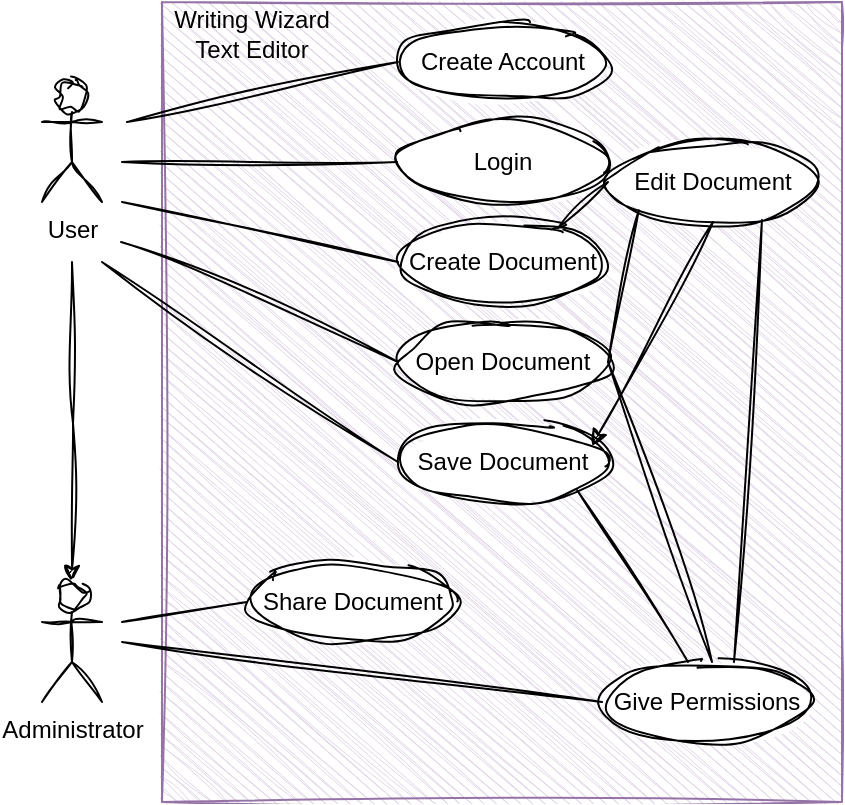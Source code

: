 <mxfile version="23.1.7" type="device">
  <diagram id="ZeHDCeE4_y-EtrTfS3ZG" name="Page-1">
    <mxGraphModel dx="1114" dy="558" grid="1" gridSize="10" guides="1" tooltips="1" connect="1" arrows="1" fold="1" page="1" pageScale="1" pageWidth="850" pageHeight="1100" math="0" shadow="0">
      <root>
        <mxCell id="0" />
        <mxCell id="1" parent="0" />
        <mxCell id="chG4_EFRko5PFYaDqYr2-13" value="" style="edgeStyle=orthogonalEdgeStyle;rounded=0;orthogonalLoop=1;jettySize=auto;html=1;sketch=1;curveFitting=1;jiggle=2;" edge="1" parent="1" target="chG4_EFRko5PFYaDqYr2-4">
          <mxGeometry relative="1" as="geometry">
            <mxPoint x="105" y="160" as="sourcePoint" />
          </mxGeometry>
        </mxCell>
        <mxCell id="chG4_EFRko5PFYaDqYr2-1" value="User" style="shape=umlActor;verticalLabelPosition=bottom;verticalAlign=top;html=1;outlineConnect=0;sketch=1;curveFitting=1;jiggle=2;" vertex="1" parent="1">
          <mxGeometry x="90" y="70" width="30" height="60" as="geometry" />
        </mxCell>
        <mxCell id="chG4_EFRko5PFYaDqYr2-3" value="" style="whiteSpace=wrap;html=1;direction=south;fillColor=#e1d5e7;strokeColor=#9673a6;sketch=1;curveFitting=1;jiggle=2;" vertex="1" parent="1">
          <mxGeometry x="150" y="30" width="340" height="400" as="geometry" />
        </mxCell>
        <mxCell id="chG4_EFRko5PFYaDqYr2-4" value="Administrator" style="shape=umlActor;verticalLabelPosition=bottom;verticalAlign=top;html=1;outlineConnect=0;sketch=1;curveFitting=1;jiggle=2;" vertex="1" parent="1">
          <mxGeometry x="90" y="320" width="30" height="60" as="geometry" />
        </mxCell>
        <mxCell id="chG4_EFRko5PFYaDqYr2-5" value="Create Account" style="ellipse;whiteSpace=wrap;html=1;sketch=1;curveFitting=1;jiggle=2;" vertex="1" parent="1">
          <mxGeometry x="268" y="40" width="105" height="40" as="geometry" />
        </mxCell>
        <mxCell id="chG4_EFRko5PFYaDqYr2-6" value="Writing Wizard Text Editor" style="text;html=1;align=center;verticalAlign=middle;whiteSpace=wrap;rounded=0;sketch=1;curveFitting=1;jiggle=2;" vertex="1" parent="1">
          <mxGeometry x="150" y="31" width="90" height="30" as="geometry" />
        </mxCell>
        <mxCell id="chG4_EFRko5PFYaDqYr2-7" value="Login" style="ellipse;whiteSpace=wrap;html=1;sketch=1;curveFitting=1;jiggle=2;" vertex="1" parent="1">
          <mxGeometry x="267.5" y="90" width="105" height="40" as="geometry" />
        </mxCell>
        <mxCell id="chG4_EFRko5PFYaDqYr2-10" value="" style="endArrow=none;html=1;rounded=0;entryX=0;entryY=0.5;entryDx=0;entryDy=0;sketch=1;curveFitting=1;jiggle=2;" edge="1" parent="1" target="chG4_EFRko5PFYaDqYr2-5">
          <mxGeometry width="50" height="50" relative="1" as="geometry">
            <mxPoint x="132.5" y="90" as="sourcePoint" />
            <mxPoint x="192.5" y="60" as="targetPoint" />
          </mxGeometry>
        </mxCell>
        <mxCell id="chG4_EFRko5PFYaDqYr2-11" value="" style="endArrow=none;html=1;rounded=0;entryX=0;entryY=0.5;entryDx=0;entryDy=0;sketch=1;curveFitting=1;jiggle=2;" edge="1" parent="1" target="chG4_EFRko5PFYaDqYr2-7">
          <mxGeometry width="50" height="50" relative="1" as="geometry">
            <mxPoint x="130" y="110" as="sourcePoint" />
            <mxPoint x="202.5" y="70" as="targetPoint" />
          </mxGeometry>
        </mxCell>
        <mxCell id="chG4_EFRko5PFYaDqYr2-14" value="Create Document" style="ellipse;whiteSpace=wrap;html=1;sketch=1;curveFitting=1;jiggle=2;" vertex="1" parent="1">
          <mxGeometry x="268" y="140" width="105" height="40" as="geometry" />
        </mxCell>
        <mxCell id="chG4_EFRko5PFYaDqYr2-15" value="" style="endArrow=none;html=1;rounded=0;entryX=0;entryY=0.5;entryDx=0;entryDy=0;sketch=1;curveFitting=1;jiggle=2;" edge="1" parent="1" target="chG4_EFRko5PFYaDqYr2-14">
          <mxGeometry width="50" height="50" relative="1" as="geometry">
            <mxPoint x="130" y="130" as="sourcePoint" />
            <mxPoint x="192.5" y="140" as="targetPoint" />
          </mxGeometry>
        </mxCell>
        <mxCell id="chG4_EFRko5PFYaDqYr2-16" value="Edit Document" style="ellipse;whiteSpace=wrap;html=1;sketch=1;curveFitting=1;jiggle=2;" vertex="1" parent="1">
          <mxGeometry x="373" y="100" width="105" height="40" as="geometry" />
        </mxCell>
        <mxCell id="chG4_EFRko5PFYaDqYr2-18" value="" style="endArrow=none;html=1;rounded=0;entryX=0;entryY=0.5;entryDx=0;entryDy=0;exitX=0.762;exitY=0.075;exitDx=0;exitDy=0;exitPerimeter=0;sketch=1;curveFitting=1;jiggle=2;" edge="1" parent="1" source="chG4_EFRko5PFYaDqYr2-14" target="chG4_EFRko5PFYaDqYr2-16">
          <mxGeometry width="50" height="50" relative="1" as="geometry">
            <mxPoint x="297.5" y="159.5" as="sourcePoint" />
            <mxPoint x="360.5" y="159.5" as="targetPoint" />
          </mxGeometry>
        </mxCell>
        <mxCell id="chG4_EFRko5PFYaDqYr2-21" value="Open Document" style="ellipse;whiteSpace=wrap;html=1;sketch=1;curveFitting=1;jiggle=2;" vertex="1" parent="1">
          <mxGeometry x="268" y="190" width="105" height="40" as="geometry" />
        </mxCell>
        <mxCell id="chG4_EFRko5PFYaDqYr2-22" value="" style="endArrow=none;html=1;rounded=0;entryX=0;entryY=0.5;entryDx=0;entryDy=0;sketch=1;curveFitting=1;jiggle=2;" edge="1" parent="1" target="chG4_EFRko5PFYaDqYr2-21">
          <mxGeometry width="50" height="50" relative="1" as="geometry">
            <mxPoint x="129.5" y="150" as="sourcePoint" />
            <mxPoint x="192.5" y="180" as="targetPoint" />
          </mxGeometry>
        </mxCell>
        <mxCell id="chG4_EFRko5PFYaDqYr2-24" value="" style="endArrow=none;html=1;rounded=0;exitX=1;exitY=0.5;exitDx=0;exitDy=0;entryX=0;entryY=1;entryDx=0;entryDy=0;sketch=1;curveFitting=1;jiggle=2;" edge="1" parent="1" source="chG4_EFRko5PFYaDqYr2-21" target="chG4_EFRko5PFYaDqYr2-16">
          <mxGeometry width="50" height="50" relative="1" as="geometry">
            <mxPoint x="307.5" y="169.5" as="sourcePoint" />
            <mxPoint x="340" y="130" as="targetPoint" />
          </mxGeometry>
        </mxCell>
        <mxCell id="chG4_EFRko5PFYaDqYr2-27" value="Save Document" style="ellipse;whiteSpace=wrap;html=1;sketch=1;curveFitting=1;jiggle=2;" vertex="1" parent="1">
          <mxGeometry x="268" y="240" width="105" height="40" as="geometry" />
        </mxCell>
        <mxCell id="chG4_EFRko5PFYaDqYr2-29" value="" style="endArrow=none;html=1;rounded=0;entryX=0;entryY=0.5;entryDx=0;entryDy=0;sketch=1;curveFitting=1;jiggle=2;" edge="1" parent="1" target="chG4_EFRko5PFYaDqYr2-27">
          <mxGeometry width="50" height="50" relative="1" as="geometry">
            <mxPoint x="120" y="160" as="sourcePoint" />
            <mxPoint x="183.5" y="220" as="targetPoint" />
          </mxGeometry>
        </mxCell>
        <mxCell id="chG4_EFRko5PFYaDqYr2-32" value="" style="endArrow=classic;html=1;rounded=0;entryX=0.924;entryY=0.3;entryDx=0;entryDy=0;entryPerimeter=0;exitX=0.5;exitY=1;exitDx=0;exitDy=0;sketch=1;curveFitting=1;jiggle=2;" edge="1" parent="1" source="chG4_EFRko5PFYaDqYr2-16" target="chG4_EFRko5PFYaDqYr2-27">
          <mxGeometry width="50" height="50" relative="1" as="geometry">
            <mxPoint x="370" y="140" as="sourcePoint" />
            <mxPoint x="297.5" y="260" as="targetPoint" />
          </mxGeometry>
        </mxCell>
        <mxCell id="chG4_EFRko5PFYaDqYr2-34" value="Give Permissions" style="ellipse;whiteSpace=wrap;html=1;sketch=1;curveFitting=1;jiggle=2;" vertex="1" parent="1">
          <mxGeometry x="370" y="360" width="105" height="40" as="geometry" />
        </mxCell>
        <mxCell id="chG4_EFRko5PFYaDqYr2-35" value="" style="endArrow=none;html=1;rounded=0;entryX=0;entryY=0.5;entryDx=0;entryDy=0;sketch=1;curveFitting=1;jiggle=2;" edge="1" parent="1" target="chG4_EFRko5PFYaDqYr2-34">
          <mxGeometry width="50" height="50" relative="1" as="geometry">
            <mxPoint x="130" y="350" as="sourcePoint" />
            <mxPoint x="180" y="300" as="targetPoint" />
          </mxGeometry>
        </mxCell>
        <mxCell id="chG4_EFRko5PFYaDqYr2-37" value="Share Document" style="ellipse;whiteSpace=wrap;html=1;sketch=1;curveFitting=1;jiggle=2;" vertex="1" parent="1">
          <mxGeometry x="192.5" y="310" width="105" height="40" as="geometry" />
        </mxCell>
        <mxCell id="chG4_EFRko5PFYaDqYr2-38" value="" style="endArrow=none;html=1;rounded=0;entryX=0;entryY=0.5;entryDx=0;entryDy=0;sketch=1;curveFitting=1;jiggle=2;" edge="1" parent="1" target="chG4_EFRko5PFYaDqYr2-37">
          <mxGeometry width="50" height="50" relative="1" as="geometry">
            <mxPoint x="130" y="340" as="sourcePoint" />
            <mxPoint x="203" y="350" as="targetPoint" />
          </mxGeometry>
        </mxCell>
        <mxCell id="chG4_EFRko5PFYaDqYr2-40" value="" style="endArrow=none;html=1;rounded=0;entryX=0;entryY=0.5;entryDx=0;entryDy=0;exitX=0.733;exitY=0.975;exitDx=0;exitDy=0;exitPerimeter=0;sketch=1;curveFitting=1;jiggle=2;" edge="1" parent="1" source="chG4_EFRko5PFYaDqYr2-16">
          <mxGeometry width="50" height="50" relative="1" as="geometry">
            <mxPoint x="373" y="330" as="sourcePoint" />
            <mxPoint x="436" y="360" as="targetPoint" />
          </mxGeometry>
        </mxCell>
        <mxCell id="chG4_EFRko5PFYaDqYr2-41" value="" style="endArrow=none;html=1;rounded=0;entryX=0;entryY=0.5;entryDx=0;entryDy=0;exitX=1;exitY=0.5;exitDx=0;exitDy=0;sketch=1;curveFitting=1;jiggle=2;" edge="1" parent="1" source="chG4_EFRko5PFYaDqYr2-21">
          <mxGeometry width="50" height="50" relative="1" as="geometry">
            <mxPoint x="362" y="330" as="sourcePoint" />
            <mxPoint x="425" y="360" as="targetPoint" />
          </mxGeometry>
        </mxCell>
        <mxCell id="chG4_EFRko5PFYaDqYr2-42" value="" style="endArrow=none;html=1;rounded=0;entryX=0;entryY=0.5;entryDx=0;entryDy=0;exitX=1;exitY=1;exitDx=0;exitDy=0;sketch=1;curveFitting=1;jiggle=2;" edge="1" parent="1" source="chG4_EFRko5PFYaDqYr2-27">
          <mxGeometry width="50" height="50" relative="1" as="geometry">
            <mxPoint x="350" y="330" as="sourcePoint" />
            <mxPoint x="413" y="360" as="targetPoint" />
          </mxGeometry>
        </mxCell>
      </root>
    </mxGraphModel>
  </diagram>
</mxfile>
